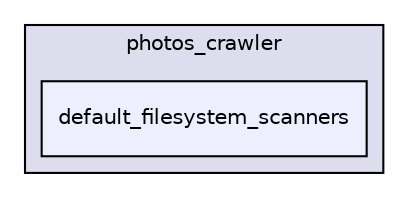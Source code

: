 digraph "src/photos_crawler/default_filesystem_scanners" {
  compound=true
  node [ fontsize="10", fontname="Helvetica"];
  edge [ labelfontsize="10", labelfontname="Helvetica"];
  subgraph clusterdir_cd4256b70439b2dfe0a5064303101a2f {
    graph [ bgcolor="#ddddee", pencolor="black", label="photos_crawler" fontname="Helvetica", fontsize="10", URL="dir_cd4256b70439b2dfe0a5064303101a2f.html"]
  dir_c12d35f663d42c53e955b8837946824c [shape=box, label="default_filesystem_scanners", style="filled", fillcolor="#eeeeff", pencolor="black", URL="dir_c12d35f663d42c53e955b8837946824c.html"];
  }
}
